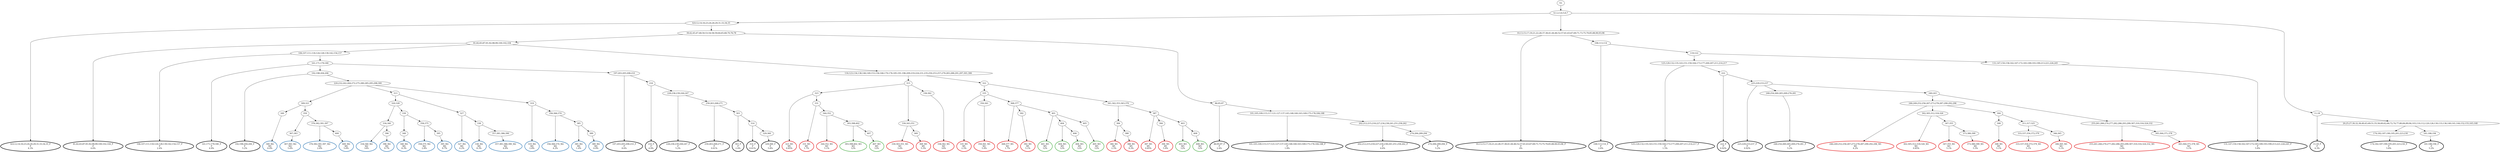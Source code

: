 digraph T {
	{
		rank=same
		160 [penwidth=3,colorscheme=set19,color=0,label="8;9;12;14;16;23;24;26;29;31;33;34;35_P\nP\n4.3%"]
		157 [penwidth=3,colorscheme=set19,color=0,label="81;82;83;87;91;92;98;99;100;102;104_P\nP\n4.6%"]
		155 [penwidth=3,colorscheme=set19,color=0,label="106;107;111;118;124;128;139;142;154;157_P\nP\n2.4%"]
		153 [penwidth=3,colorscheme=set19,color=0,label="161;171;179;180_P\nP\n4.9%"]
		151 [penwidth=3,colorscheme=set19,color=0,label="192;198;204;206_P\nP\n5.2%"]
		149 [penwidth=3,colorscheme=set19,color=0,label="197;203;205;208;210_P\nP\n8.6%"]
		147 [penwidth=3,colorscheme=set19,color=0,label="216_P\nP\n4.9%"]
		145 [penwidth=3,colorscheme=set19,color=0,label="228;236;239;244;247_P\nP\n5.2%"]
		143 [penwidth=3,colorscheme=set19,color=0,label="259;263;268;271_P\nP\n0.61%"]
		141 [penwidth=3,colorscheme=set19,color=0,label="303_P\nP\n2.4%"]
		139 [penwidth=3,colorscheme=set19,color=0,label="314_P\nP\n0.61%"]
		137 [penwidth=3,colorscheme=set19,color=0,label="329;360_P\nP\n5.8%"]
		135 [penwidth=3,colorscheme=set19,color=0,label="86;95;97_P\nP\n2.4%"]
		133 [penwidth=3,colorscheme=set19,color=0,label="101;105;109;115;117;121;127;137;145;148;160;163;169;175;178;184;188_P\nP\n1.8%"]
		131 [penwidth=3,colorscheme=set19,color=0,label="202;212;215;218;227;234;238;241;251;258;262_P\nP\n4.6%"]
		129 [penwidth=3,colorscheme=set19,color=0,label="274;284;289;294_P\nP\n5.2%"]
		127 [penwidth=3,colorscheme=set19,color=0,label="10;13;15;17;19;21;22;28;37;38;41;44;46;52;57;61;63;67;69;71;73;75;79;85;88;90;93;96_P\nP\n4%"]
		125 [penwidth=3,colorscheme=set19,color=0,label="108;113;114_P\nP\n2.8%"]
		122 [penwidth=3,colorscheme=set19,color=0,label="125;129;132;135;143;151;159;164;173;177;200;207;211;214;217_P\nP\n1.5%"]
		120 [penwidth=3,colorscheme=set19,color=0,label="222_P\nP\n0.92%"]
		118 [penwidth=3,colorscheme=set19,color=0,label="225;229;233;237_P\nP\n0.92%"]
		116 [penwidth=3,colorscheme=set19,color=0,label="248;254;260;265;269;276;281_P\nP\n5.2%"]
		114 [penwidth=3,colorscheme=set19,color=0,label="131;147;150;158;162;167;172;183;189;193;199;213;221;226;245_P\nP\n5.8%"]
		112 [penwidth=3,colorscheme=set19,color=0,label="11;18_P\nP\n4.3%"]
		109 [penwidth=3,colorscheme=set19,color=0,label="174;182;187;190;195;201;223;230_P\nP\n5.8%"]
		107 [penwidth=3,colorscheme=set19,color=0,label="181;186;194_P\nP\n5.2%"]
		103 [penwidth=3,colorscheme=set19,color=1,label="323_M1\nM1\n0.85%"]
		101 [penwidth=3,colorscheme=set19,color=1,label="331_M1\nM1\n1.7%"]
		99 [penwidth=3,colorscheme=set19,color=1,label="344;352_M1\nM1\n5.1%"]
		97 [penwidth=3,colorscheme=set19,color=1,label="330;343;351_M1\nM1\n3.4%"]
		95 [penwidth=3,colorscheme=set19,color=1,label="369_M1\nM1\n5.5%"]
		93 [penwidth=3,colorscheme=set19,color=1,label="336;362_M1\nM1\n10%"]
		90 [penwidth=3,colorscheme=set19,color=1,label="335_M1\nM1\n2.5%"]
		88 [penwidth=3,colorscheme=set19,color=1,label="350;361_M1\nM1\n5.9%"]
		86 [penwidth=3,colorscheme=set19,color=1,label="368;377_M1\nM1\n1.7%"]
		84 [penwidth=3,colorscheme=set19,color=1,label="392_M1\nM1\n5.1%"]
		81 [penwidth=3,colorscheme=set19,color=1,label="384_M1\nM1\n2.5%"]
		79 [penwidth=3,colorscheme=set19,color=1,label="388_M1\nM1\n9.3%"]
		77 [penwidth=3,colorscheme=set19,color=1,label="387_M1\nM1\n0.85%"]
		75 [penwidth=3,colorscheme=set19,color=1,label="394_M1\nM1\n5.9%"]
		72 [penwidth=3,colorscheme=set19,color=1,label="246;249;252;256;267;273;278;287;290;292;296_M1\nM1\n4.2%"]
		70 [penwidth=3,colorscheme=set19,color=1,label="302;305;312;318;326_M1\nM1\n0.85%"]
		68 [penwidth=3,colorscheme=set19,color=1,label="347;355_M1\nM1\n5.1%"]
		66 [penwidth=3,colorscheme=set19,color=1,label="373;380;399_M1\nM1\n5.5%"]
		63 [penwidth=3,colorscheme=set19,color=1,label="308_M1\nM1\n5.1%"]
		60 [penwidth=3,colorscheme=set19,color=1,label="333;337;354;372;379_M1\nM1\n5.1%"]
		58 [penwidth=3,colorscheme=set19,color=1,label="346;365_M1\nM1\n5.1%"]
		56 [penwidth=3,colorscheme=set19,color=1,label="255;261;266;270;277;282;286;293;299;307;310;316;324;332_M1\nM1\n3.4%"]
		54 [penwidth=3,colorscheme=set19,color=1,label="345;364;371;378_M1\nM1\n5.1%"]
		50 [penwidth=3,colorscheme=set19,color=2,label="349_M2\nM2\n6.9%"]
		47 [penwidth=3,colorscheme=set19,color=2,label="367;383_M2\nM2\n5.6%"]
		45 [penwidth=3,colorscheme=set19,color=2,label="376;382;391;397_M2\nM2\n2.8%"]
		43 [penwidth=3,colorscheme=set19,color=2,label="400_M2\nM2\n5.6%"]
		39 [penwidth=3,colorscheme=set19,color=2,label="334;340_M2\nM2\n14%"]
		37 [penwidth=3,colorscheme=set19,color=2,label="396_M2\nM2\n9.7%"]
		34 [penwidth=3,colorscheme=set19,color=2,label="348_M2\nM2\n8.3%"]
		32 [penwidth=3,colorscheme=set19,color=2,label="358;375_M2\nM2\n2.8%"]
		30 [penwidth=3,colorscheme=set19,color=2,label="395_M2\nM2\n9.7%"]
		28 [penwidth=3,colorscheme=set19,color=2,label="327_M2\nM2\n4.2%"]
		26 [penwidth=3,colorscheme=set19,color=2,label="338_M2\nM2\n8.3%"]
		24 [penwidth=3,colorscheme=set19,color=2,label="357;381;386;390_M2\nM2\n6.9%"]
		22 [penwidth=3,colorscheme=set19,color=2,label="319_M2\nM2\n2.8%"]
		20 [penwidth=3,colorscheme=set19,color=2,label="356;366;374_M2\nM2\n4.2%"]
		18 [penwidth=3,colorscheme=set19,color=2,label="385_M2\nM2\n1.4%"]
		16 [penwidth=3,colorscheme=set19,color=2,label="389_M2\nM2\n6.9%"]
		14 [penwidth=3,colorscheme=set19,color=3,label="393;398;402_M3\nM3\n12%"]
		12 [penwidth=3,colorscheme=set19,color=3,label="407_M3\nM3\n12%"]
		10 [penwidth=3,colorscheme=set19,color=3,label="401_M3\nM3\n12%"]
		8 [penwidth=3,colorscheme=set19,color=3,label="404_M3\nM3\n12%"]
		6 [penwidth=3,colorscheme=set19,color=3,label="406_M3\nM3\n12%"]
		4 [penwidth=3,colorscheme=set19,color=3,label="405_M3\nM3\n12%"]
		2 [penwidth=3,colorscheme=set19,color=3,label="403_M3\nM3\n12%"]
		0 [penwidth=3,colorscheme=set19,color=3,label="408_M3\nM3\n12%"]
	}
	163 [label="GL"]
	162 [label="0;1;2;3;4;5;6;7"]
	161 [label="8;9;12;14;16;23;24;26;29;31;33;34;35"]
	159 [label="39;42;45;47;48;50;53;54;58;59;64;65;68;70;76;78"]
	158 [label="81;82;83;87;91;92;98;99;100;102;104"]
	156 [label="106;107;111;118;124;128;139;142;154;157"]
	154 [label="161;171;179;180"]
	152 [label="192;198;204;206"]
	150 [label="197;203;205;208;210"]
	148 [label="216"]
	146 [label="228;236;239;244;247"]
	144 [label="259;263;268;271"]
	142 [label="303"]
	140 [label="314"]
	138 [label="329;360"]
	136 [label="86;95;97"]
	134 [label="101;105;109;115;117;121;127;137;145;148;160;163;169;175;178;184;188"]
	132 [label="202;212;215;218;227;234;238;241;251;258;262"]
	130 [label="274;284;289;294"]
	128 [label="10;13;15;17;19;21;22;28;37;38;41;44;46;52;57;61;63;67;69;71;73;75;79;85;88;90;93;96"]
	126 [label="108;113;114"]
	124 [label="119;122"]
	123 [label="125;129;132;135;143;151;159;164;173;177;200;207;211;214;217"]
	121 [label="222"]
	119 [label="225;229;233;237"]
	117 [label="248;254;260;265;269;276;281"]
	115 [label="131;147;150;158;162;167;172;183;189;193;199;213;221;226;245"]
	113 [label="11;18"]
	111 [label="20;25;27;30;32;36;40;43;49;51;55;56;60;62;66;72;74;77;80;84;89;94;103;110;112;120;126;130;133;136;140;141;144;152;155;165;168"]
	110 [label="174;182;187;190;195;201;223;230"]
	108 [label="181;186;194"]
	106 [label="116;123;134;138;146;149;153;156;166;170;176;185;191;196;209;219;224;231;235;250;253;257;279;283;288;291;297;301;306"]
	105 [label="315"]
	104 [label="323"]
	102 [label="331"]
	100 [label="344;352"]
	98 [label="330;343;351"]
	96 [label="369"]
	94 [label="336;362"]
	92 [label="322"]
	91 [label="335"]
	89 [label="350;361"]
	87 [label="368;377"]
	85 [label="392"]
	83 [label="341;342;353;363;370"]
	82 [label="384"]
	80 [label="388"]
	78 [label="387"]
	76 [label="394"]
	74 [label="240;243"]
	73 [label="246;249;252;256;267;273;278;287;290;292;296"]
	71 [label="302;305;312;318;326"]
	69 [label="347;355"]
	67 [label="373;380;399"]
	65 [label="304"]
	64 [label="308"]
	62 [label="311;317;325"]
	61 [label="333;337;354;372;379"]
	59 [label="346;365"]
	57 [label="255;261;266;270;277;282;286;293;299;307;310;316;324;332"]
	55 [label="345;364;371;378"]
	53 [label="220;232;242;264;272;275;280;285;295;298;300"]
	52 [label="309;321"]
	51 [label="349"]
	49 [label="359"]
	48 [label="367;383"]
	46 [label="376;382;391;397"]
	44 [label="400"]
	42 [label="313"]
	41 [label="320;328"]
	40 [label="334;340"]
	38 [label="396"]
	36 [label="339"]
	35 [label="348"]
	33 [label="358;375"]
	31 [label="395"]
	29 [label="327"]
	27 [label="338"]
	25 [label="357;381;386;390"]
	23 [label="319"]
	21 [label="356;366;374"]
	19 [label="385"]
	17 [label="389"]
	15 [label="393;398;402"]
	13 [label="407"]
	11 [label="401"]
	9 [label="404"]
	7 [label="406"]
	5 [label="405"]
	3 [label="403"]
	1 [label="408"]
	163 -> 162
	162 -> 161
	162 -> 128
	162 -> 113
	161 -> 160
	161 -> 159
	159 -> 158
	159 -> 136
	158 -> 157
	158 -> 156
	158 -> 106
	156 -> 155
	156 -> 154
	154 -> 153
	154 -> 152
	154 -> 150
	152 -> 151
	152 -> 53
	150 -> 149
	150 -> 148
	148 -> 147
	148 -> 146
	146 -> 145
	146 -> 144
	144 -> 143
	144 -> 142
	142 -> 141
	142 -> 140
	140 -> 139
	140 -> 138
	138 -> 137
	136 -> 135
	136 -> 134
	134 -> 133
	134 -> 132
	132 -> 131
	132 -> 130
	130 -> 129
	128 -> 127
	128 -> 126
	126 -> 125
	126 -> 124
	124 -> 123
	124 -> 115
	123 -> 122
	123 -> 121
	121 -> 120
	121 -> 119
	119 -> 118
	119 -> 117
	119 -> 74
	117 -> 116
	115 -> 114
	113 -> 112
	113 -> 111
	111 -> 110
	111 -> 108
	110 -> 109
	108 -> 107
	106 -> 105
	106 -> 92
	105 -> 104
	105 -> 98
	105 -> 94
	104 -> 103
	104 -> 102
	102 -> 101
	102 -> 100
	100 -> 99
	100 -> 15
	98 -> 97
	98 -> 96
	96 -> 95
	94 -> 93
	92 -> 91
	92 -> 83
	91 -> 90
	91 -> 89
	91 -> 87
	89 -> 88
	87 -> 86
	87 -> 85
	87 -> 11
	85 -> 84
	83 -> 82
	83 -> 78
	82 -> 81
	82 -> 80
	80 -> 79
	78 -> 77
	78 -> 76
	78 -> 3
	76 -> 75
	74 -> 73
	74 -> 57
	73 -> 72
	73 -> 71
	73 -> 65
	71 -> 70
	71 -> 69
	69 -> 68
	69 -> 67
	67 -> 66
	65 -> 64
	65 -> 62
	64 -> 63
	62 -> 61
	62 -> 59
	61 -> 60
	59 -> 58
	57 -> 56
	57 -> 55
	55 -> 54
	53 -> 52
	53 -> 42
	53 -> 23
	52 -> 51
	52 -> 49
	51 -> 50
	49 -> 48
	49 -> 46
	48 -> 47
	46 -> 45
	46 -> 44
	44 -> 43
	42 -> 41
	42 -> 29
	41 -> 40
	41 -> 36
	40 -> 39
	40 -> 38
	38 -> 37
	36 -> 35
	36 -> 33
	35 -> 34
	33 -> 32
	33 -> 31
	31 -> 30
	29 -> 28
	29 -> 27
	27 -> 26
	27 -> 25
	25 -> 24
	23 -> 22
	23 -> 21
	21 -> 20
	21 -> 19
	19 -> 18
	19 -> 17
	17 -> 16
	15 -> 14
	15 -> 13
	13 -> 12
	11 -> 10
	11 -> 9
	11 -> 5
	9 -> 8
	9 -> 7
	7 -> 6
	5 -> 4
	3 -> 2
	3 -> 1
	1 -> 0
}
